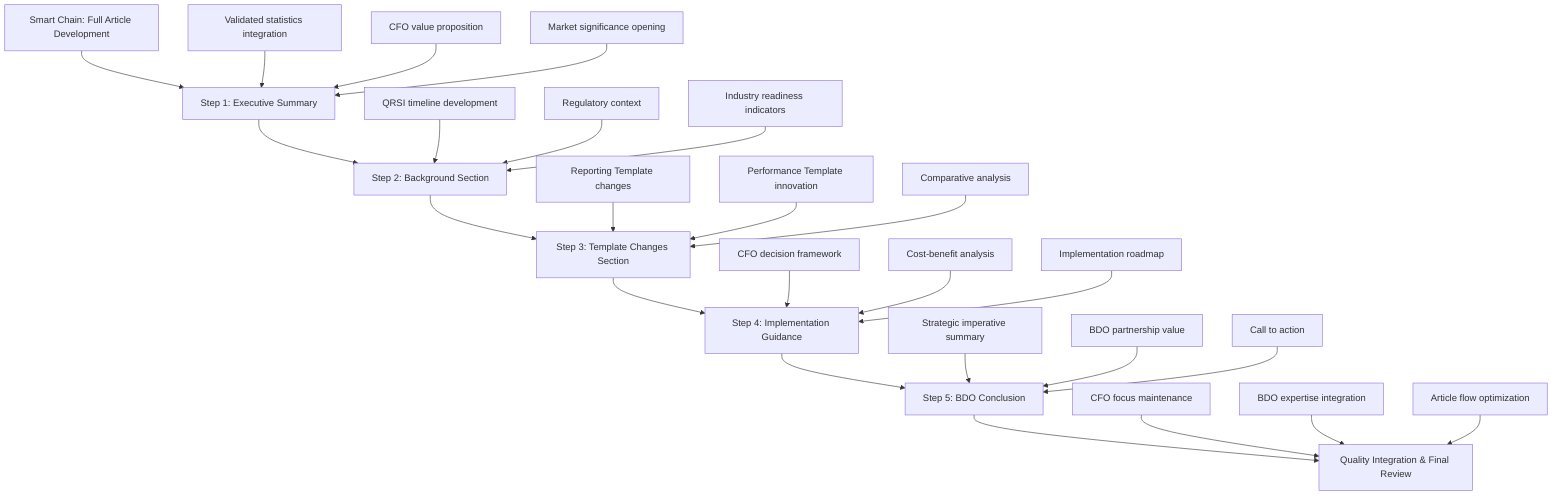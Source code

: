 flowchart TD
    A[Smart Chain: Full Article Development] --> B[Step 1: Executive Summary]
    B --> C[Step 2: Background Section]
    C --> D[Step 3: Template Changes Section]
    D --> E[Step 4: Implementation Guidance]
    E --> F[Step 5: BDO Conclusion]
    F --> G[Quality Integration & Final Review]
    
    B1[Validated statistics integration] --> B
    B2[CFO value proposition] --> B
    B3[Market significance opening] --> B
    
    C1[QRSI timeline development] --> C
    C2[Regulatory context] --> C
    C3[Industry readiness indicators] --> C
    
    D1[Reporting Template changes] --> D
    D2[Performance Template innovation] --> D
    D3[Comparative analysis] --> D
    
    E1[CFO decision framework] --> E
    E2[Cost-benefit analysis] --> E
    E3[Implementation roadmap] --> E
    
    F1[Strategic imperative summary] --> F
    F2[BDO partnership value] --> F
    F3[Call to action] --> F
    
    G1[CFO focus maintenance] --> G
    G2[BDO expertise integration] --> G
    G3[Article flow optimization] --> G